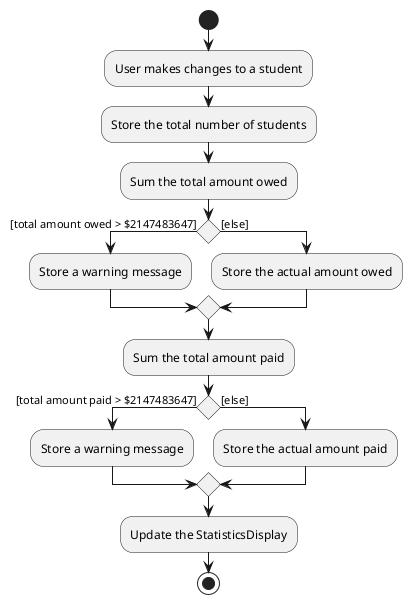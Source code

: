 @startuml
start
:User makes changes to a student;

'Since the beta syntax does not support placing the condition outside the
'diamond we place it as the true branch instead.

:Store the total number of students;

:Sum the total amount owed;

if () then ([total amount owed > $2147483647])
    :Store a warning message;
else ([else])
    :Store the actual amount owed;

endif

:Sum the total amount paid;

if () then ([total amount paid > $2147483647])
    :Store a warning message;
else ([else])
    :Store the actual amount paid;

endif

:Update the StatisticsDisplay;
stop
@enduml
